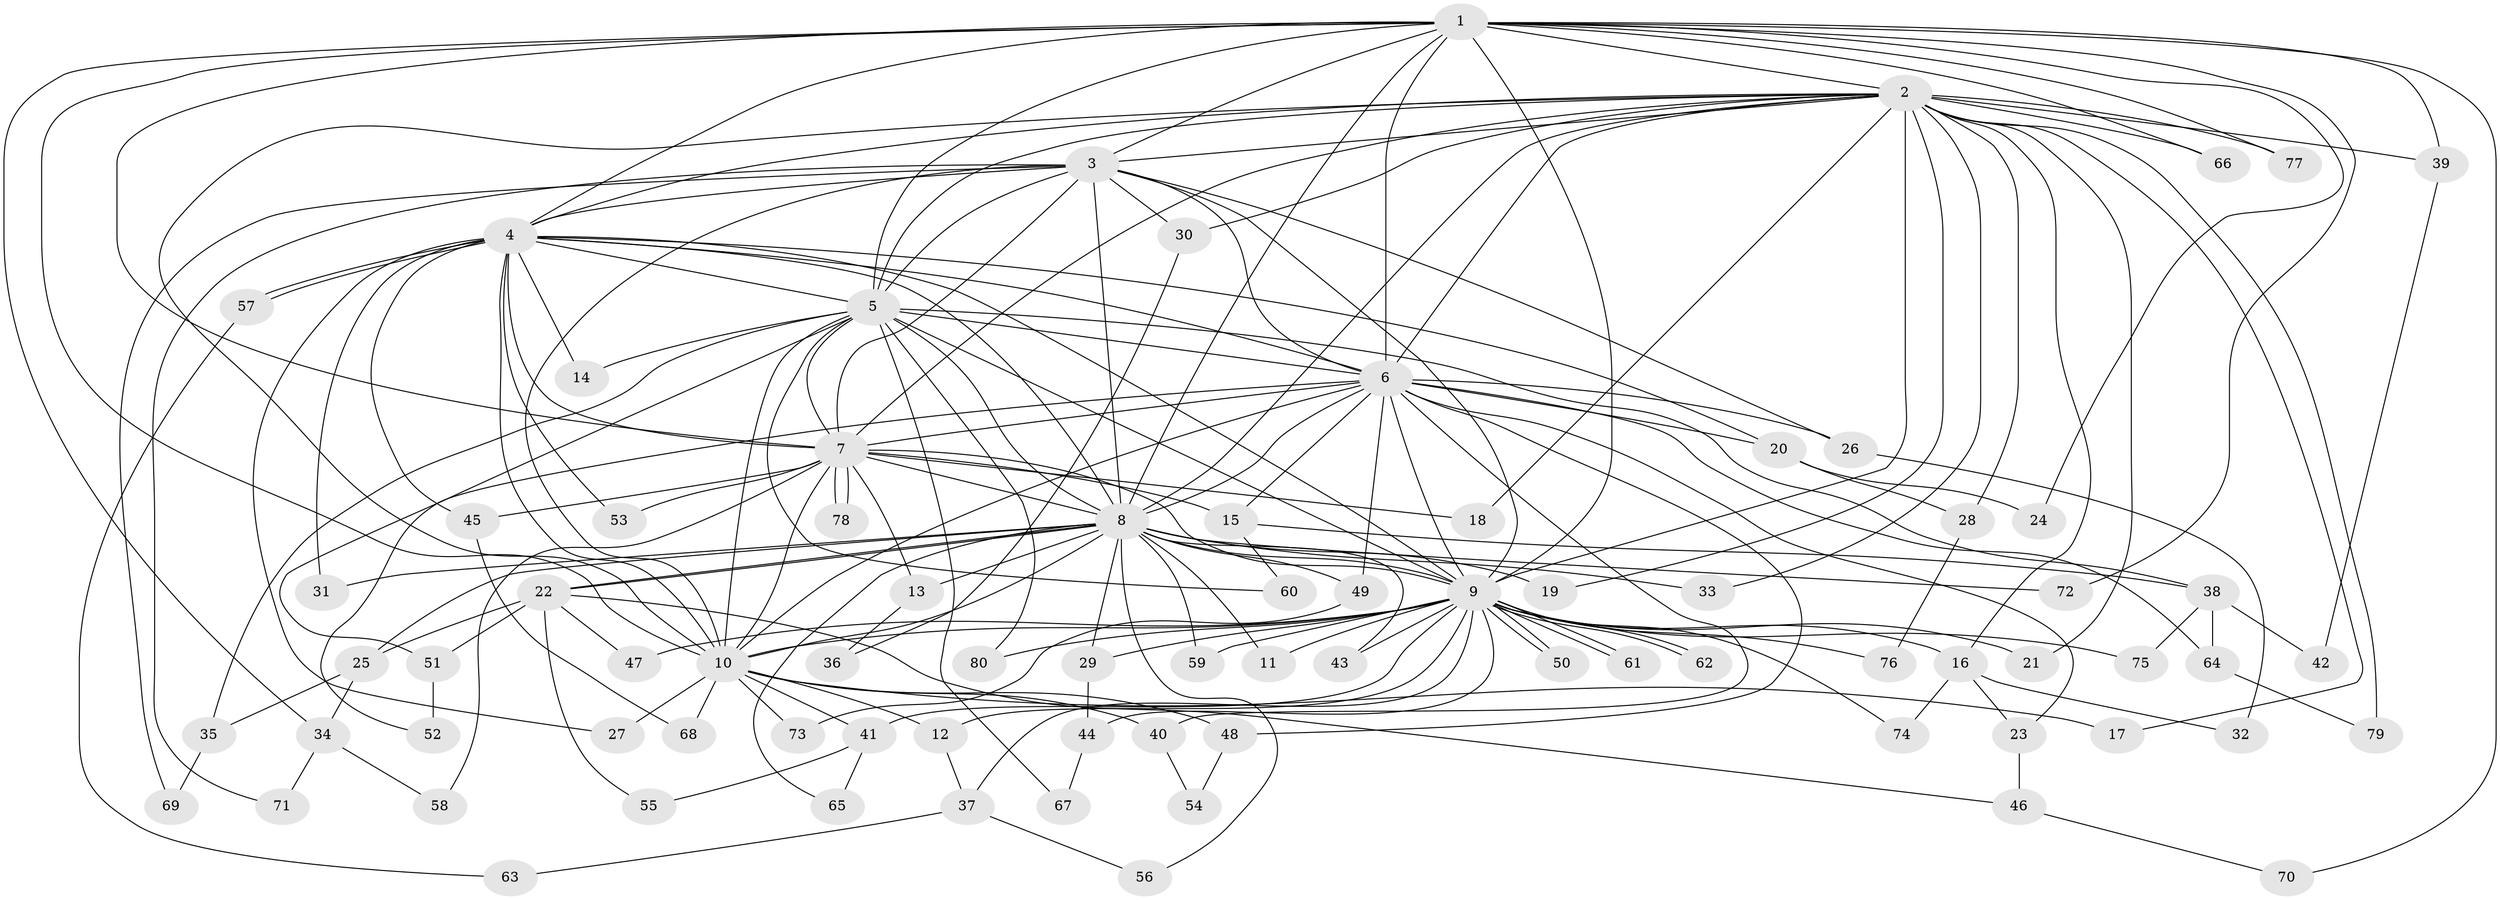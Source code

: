 // Generated by graph-tools (version 1.1) at 2025/34/03/09/25 02:34:51]
// undirected, 80 vertices, 185 edges
graph export_dot {
graph [start="1"]
  node [color=gray90,style=filled];
  1;
  2;
  3;
  4;
  5;
  6;
  7;
  8;
  9;
  10;
  11;
  12;
  13;
  14;
  15;
  16;
  17;
  18;
  19;
  20;
  21;
  22;
  23;
  24;
  25;
  26;
  27;
  28;
  29;
  30;
  31;
  32;
  33;
  34;
  35;
  36;
  37;
  38;
  39;
  40;
  41;
  42;
  43;
  44;
  45;
  46;
  47;
  48;
  49;
  50;
  51;
  52;
  53;
  54;
  55;
  56;
  57;
  58;
  59;
  60;
  61;
  62;
  63;
  64;
  65;
  66;
  67;
  68;
  69;
  70;
  71;
  72;
  73;
  74;
  75;
  76;
  77;
  78;
  79;
  80;
  1 -- 2;
  1 -- 3;
  1 -- 4;
  1 -- 5;
  1 -- 6;
  1 -- 7;
  1 -- 8;
  1 -- 9;
  1 -- 10;
  1 -- 24;
  1 -- 34;
  1 -- 39;
  1 -- 66;
  1 -- 70;
  1 -- 72;
  1 -- 77;
  2 -- 3;
  2 -- 4;
  2 -- 5;
  2 -- 6;
  2 -- 7;
  2 -- 8;
  2 -- 9;
  2 -- 10;
  2 -- 16;
  2 -- 17;
  2 -- 18;
  2 -- 19;
  2 -- 21;
  2 -- 28;
  2 -- 30;
  2 -- 33;
  2 -- 39;
  2 -- 66;
  2 -- 77;
  2 -- 79;
  3 -- 4;
  3 -- 5;
  3 -- 6;
  3 -- 7;
  3 -- 8;
  3 -- 9;
  3 -- 10;
  3 -- 26;
  3 -- 30;
  3 -- 69;
  3 -- 71;
  4 -- 5;
  4 -- 6;
  4 -- 7;
  4 -- 8;
  4 -- 9;
  4 -- 10;
  4 -- 14;
  4 -- 20;
  4 -- 27;
  4 -- 31;
  4 -- 45;
  4 -- 53;
  4 -- 57;
  4 -- 57;
  5 -- 6;
  5 -- 7;
  5 -- 8;
  5 -- 9;
  5 -- 10;
  5 -- 14;
  5 -- 35;
  5 -- 38;
  5 -- 51;
  5 -- 60;
  5 -- 67;
  5 -- 80;
  6 -- 7;
  6 -- 8;
  6 -- 9;
  6 -- 10;
  6 -- 15;
  6 -- 20;
  6 -- 23;
  6 -- 26;
  6 -- 40;
  6 -- 48;
  6 -- 49;
  6 -- 52;
  6 -- 64;
  7 -- 8;
  7 -- 9;
  7 -- 10;
  7 -- 13;
  7 -- 15;
  7 -- 18;
  7 -- 45;
  7 -- 53;
  7 -- 58;
  7 -- 78;
  7 -- 78;
  8 -- 9;
  8 -- 10;
  8 -- 11;
  8 -- 13;
  8 -- 19;
  8 -- 22;
  8 -- 22;
  8 -- 25;
  8 -- 29;
  8 -- 31;
  8 -- 33;
  8 -- 43;
  8 -- 49;
  8 -- 56;
  8 -- 59;
  8 -- 65;
  8 -- 72;
  9 -- 10;
  9 -- 11;
  9 -- 12;
  9 -- 16;
  9 -- 21;
  9 -- 29;
  9 -- 37;
  9 -- 41;
  9 -- 43;
  9 -- 44;
  9 -- 47;
  9 -- 50;
  9 -- 50;
  9 -- 59;
  9 -- 61;
  9 -- 61;
  9 -- 62;
  9 -- 62;
  9 -- 74;
  9 -- 75;
  9 -- 76;
  9 -- 80;
  10 -- 12;
  10 -- 17;
  10 -- 27;
  10 -- 40;
  10 -- 41;
  10 -- 48;
  10 -- 68;
  10 -- 73;
  12 -- 37;
  13 -- 36;
  15 -- 38;
  15 -- 60;
  16 -- 23;
  16 -- 32;
  16 -- 74;
  20 -- 24;
  20 -- 28;
  22 -- 25;
  22 -- 46;
  22 -- 47;
  22 -- 51;
  22 -- 55;
  23 -- 46;
  25 -- 34;
  25 -- 35;
  26 -- 32;
  28 -- 76;
  29 -- 44;
  30 -- 36;
  34 -- 58;
  34 -- 71;
  35 -- 69;
  37 -- 56;
  37 -- 63;
  38 -- 42;
  38 -- 64;
  38 -- 75;
  39 -- 42;
  40 -- 54;
  41 -- 55;
  41 -- 65;
  44 -- 67;
  45 -- 68;
  46 -- 70;
  48 -- 54;
  49 -- 73;
  51 -- 52;
  57 -- 63;
  64 -- 79;
}
